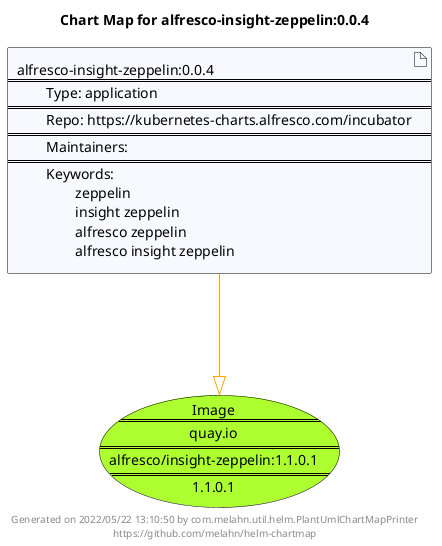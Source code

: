 @startuml
skinparam linetype ortho
skinparam backgroundColor white
skinparam usecaseBorderColor black
skinparam usecaseArrowColor LightSlateGray
skinparam artifactBorderColor black
skinparam artifactArrowColor LightSlateGray

title Chart Map for alfresco-insight-zeppelin:0.0.4

'There is one referenced Helm Chart
artifact "alfresco-insight-zeppelin:0.0.4\n====\n\tType: application\n====\n\tRepo: https://kubernetes-charts.alfresco.com/incubator\n====\n\tMaintainers: \n====\n\tKeywords: \n\t\tzeppelin\n\t\tinsight zeppelin\n\t\talfresco zeppelin\n\t\talfresco insight zeppelin" as alfresco_insight_zeppelin_0_0_4 #GhostWhite

'There is one referenced Docker Image
usecase "Image\n====\nquay.io\n====\nalfresco/insight-zeppelin:1.1.0.1\n====\n1.1.0.1" as quay_io_alfresco_insight_zeppelin_1_1_0_1 #GreenYellow

'Chart Dependencies
alfresco_insight_zeppelin_0_0_4--[#orange]-|>quay_io_alfresco_insight_zeppelin_1_1_0_1

center footer Generated on 2022/05/22 13:10:50 by com.melahn.util.helm.PlantUmlChartMapPrinter\nhttps://github.com/melahn/helm-chartmap
@enduml
